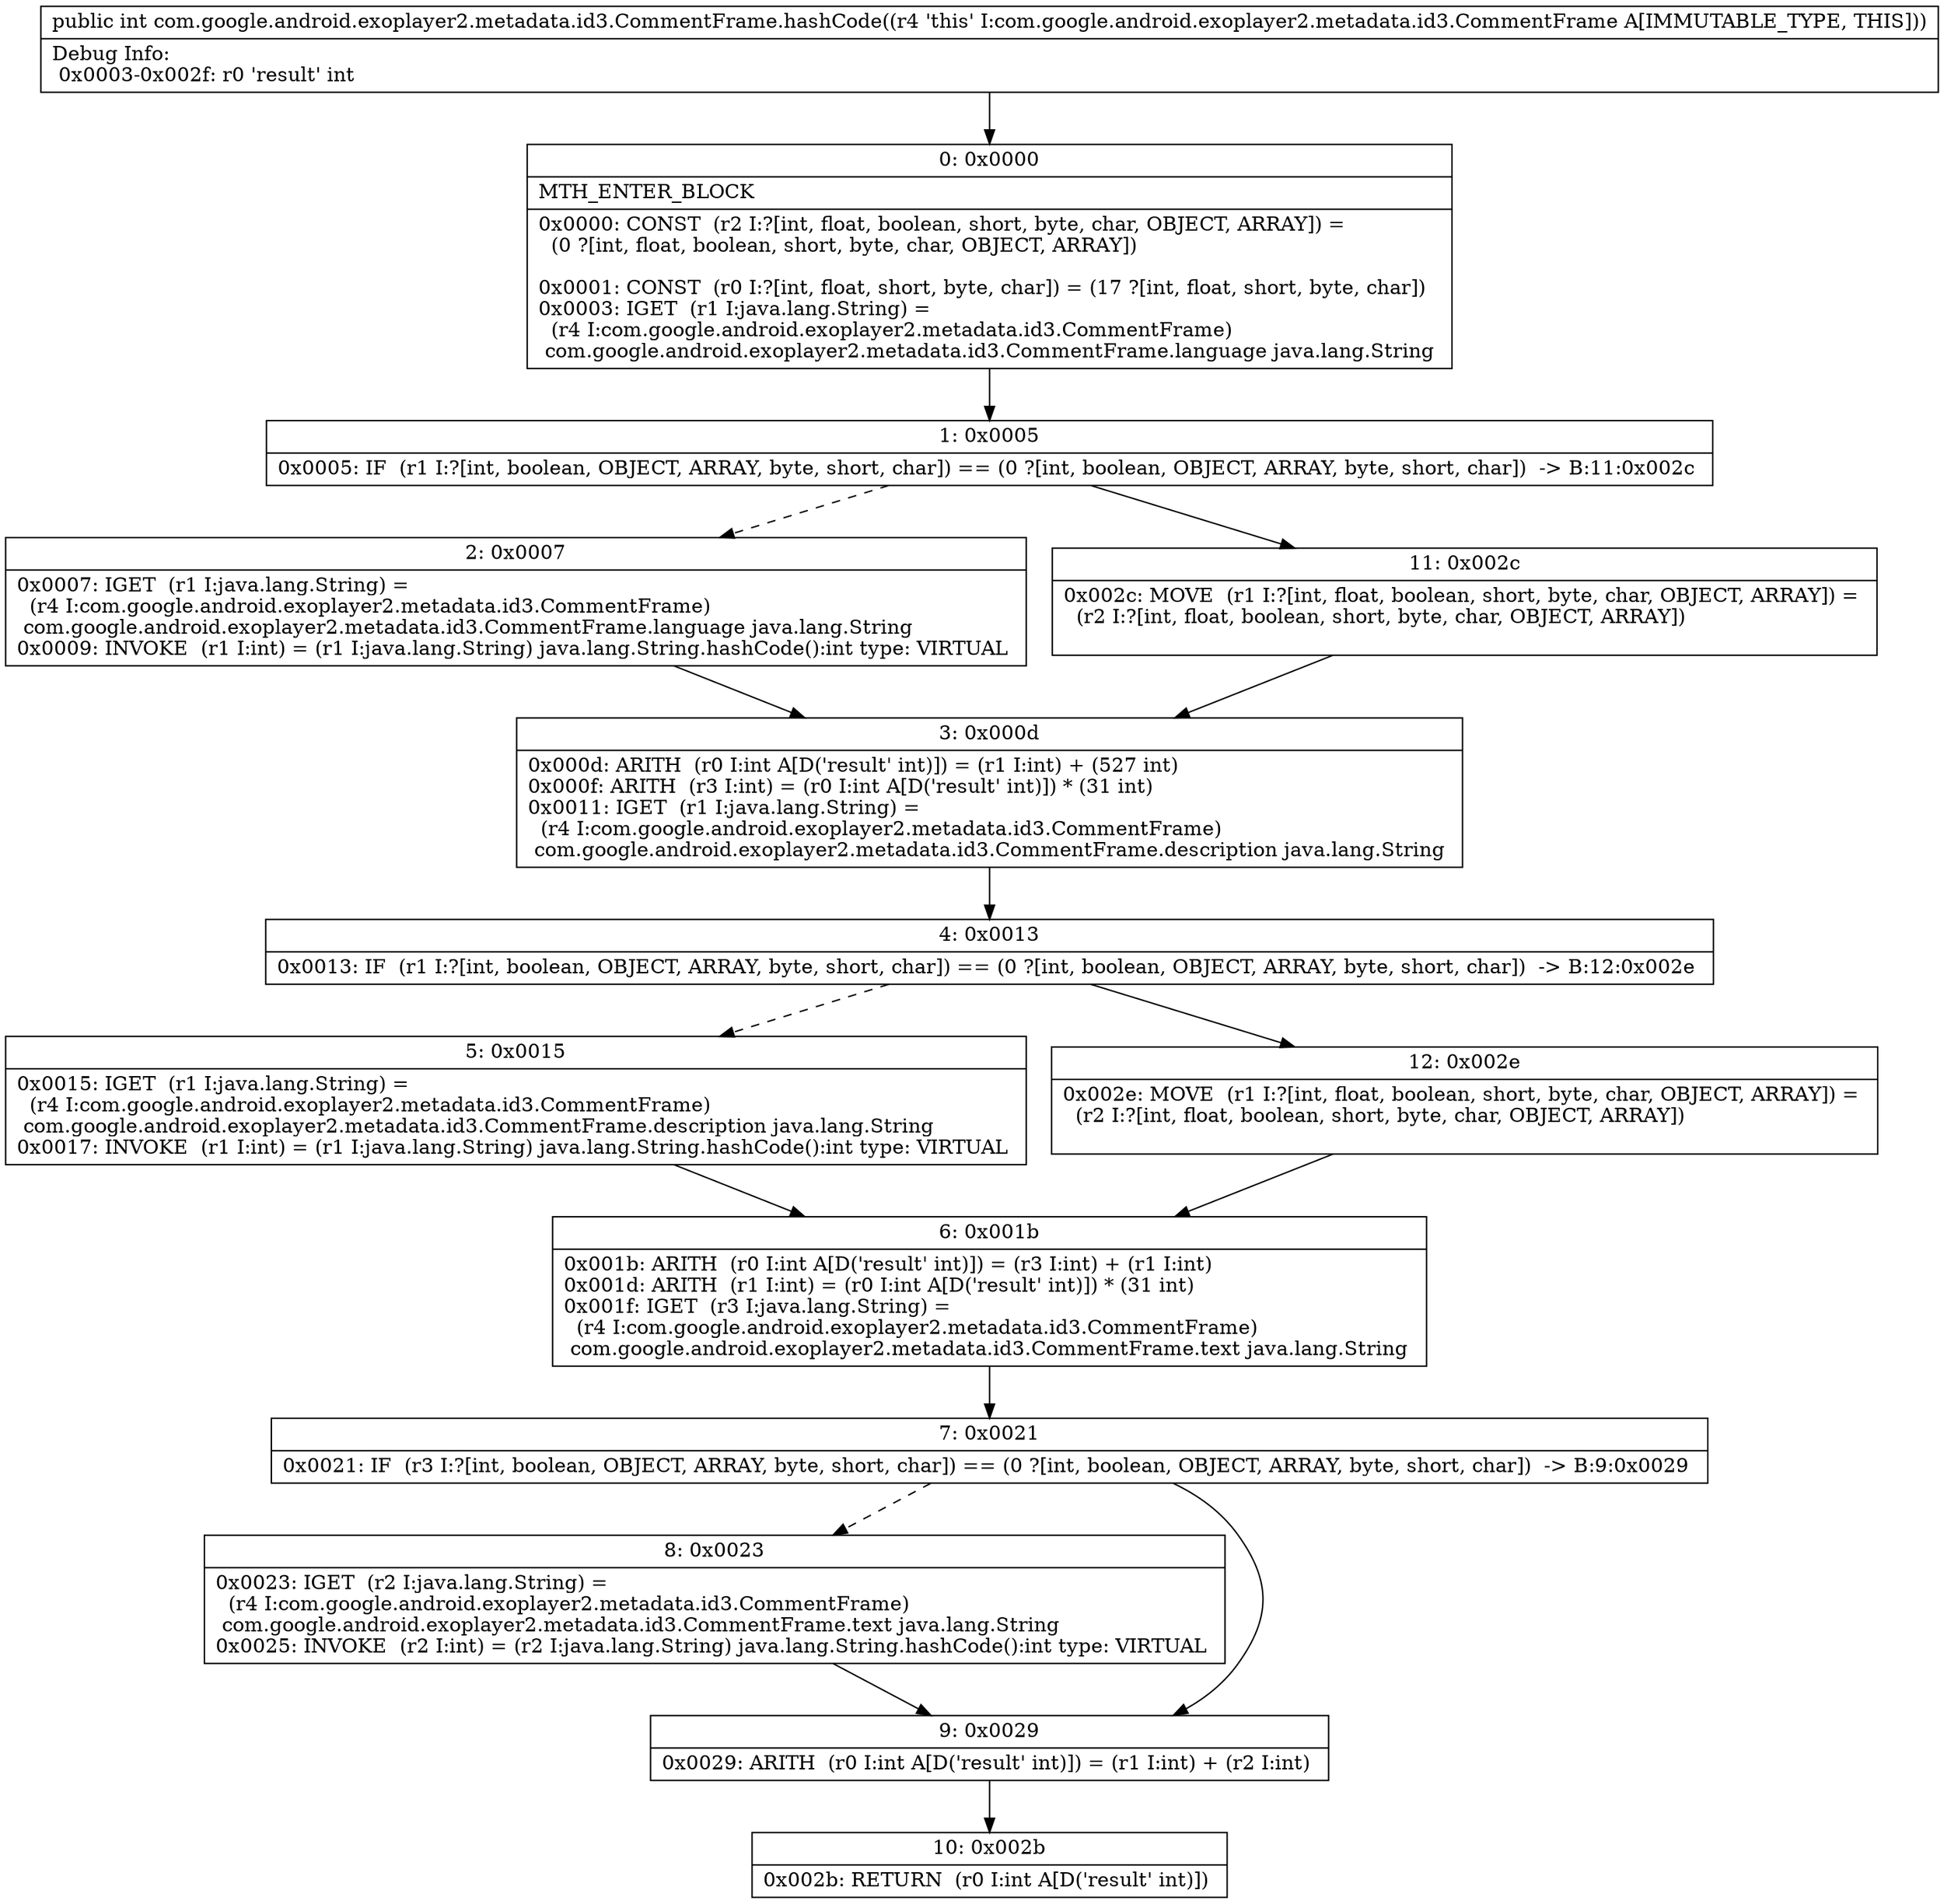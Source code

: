 digraph "CFG forcom.google.android.exoplayer2.metadata.id3.CommentFrame.hashCode()I" {
Node_0 [shape=record,label="{0\:\ 0x0000|MTH_ENTER_BLOCK\l|0x0000: CONST  (r2 I:?[int, float, boolean, short, byte, char, OBJECT, ARRAY]) = \l  (0 ?[int, float, boolean, short, byte, char, OBJECT, ARRAY])\l \l0x0001: CONST  (r0 I:?[int, float, short, byte, char]) = (17 ?[int, float, short, byte, char]) \l0x0003: IGET  (r1 I:java.lang.String) = \l  (r4 I:com.google.android.exoplayer2.metadata.id3.CommentFrame)\l com.google.android.exoplayer2.metadata.id3.CommentFrame.language java.lang.String \l}"];
Node_1 [shape=record,label="{1\:\ 0x0005|0x0005: IF  (r1 I:?[int, boolean, OBJECT, ARRAY, byte, short, char]) == (0 ?[int, boolean, OBJECT, ARRAY, byte, short, char])  \-\> B:11:0x002c \l}"];
Node_2 [shape=record,label="{2\:\ 0x0007|0x0007: IGET  (r1 I:java.lang.String) = \l  (r4 I:com.google.android.exoplayer2.metadata.id3.CommentFrame)\l com.google.android.exoplayer2.metadata.id3.CommentFrame.language java.lang.String \l0x0009: INVOKE  (r1 I:int) = (r1 I:java.lang.String) java.lang.String.hashCode():int type: VIRTUAL \l}"];
Node_3 [shape=record,label="{3\:\ 0x000d|0x000d: ARITH  (r0 I:int A[D('result' int)]) = (r1 I:int) + (527 int) \l0x000f: ARITH  (r3 I:int) = (r0 I:int A[D('result' int)]) * (31 int) \l0x0011: IGET  (r1 I:java.lang.String) = \l  (r4 I:com.google.android.exoplayer2.metadata.id3.CommentFrame)\l com.google.android.exoplayer2.metadata.id3.CommentFrame.description java.lang.String \l}"];
Node_4 [shape=record,label="{4\:\ 0x0013|0x0013: IF  (r1 I:?[int, boolean, OBJECT, ARRAY, byte, short, char]) == (0 ?[int, boolean, OBJECT, ARRAY, byte, short, char])  \-\> B:12:0x002e \l}"];
Node_5 [shape=record,label="{5\:\ 0x0015|0x0015: IGET  (r1 I:java.lang.String) = \l  (r4 I:com.google.android.exoplayer2.metadata.id3.CommentFrame)\l com.google.android.exoplayer2.metadata.id3.CommentFrame.description java.lang.String \l0x0017: INVOKE  (r1 I:int) = (r1 I:java.lang.String) java.lang.String.hashCode():int type: VIRTUAL \l}"];
Node_6 [shape=record,label="{6\:\ 0x001b|0x001b: ARITH  (r0 I:int A[D('result' int)]) = (r3 I:int) + (r1 I:int) \l0x001d: ARITH  (r1 I:int) = (r0 I:int A[D('result' int)]) * (31 int) \l0x001f: IGET  (r3 I:java.lang.String) = \l  (r4 I:com.google.android.exoplayer2.metadata.id3.CommentFrame)\l com.google.android.exoplayer2.metadata.id3.CommentFrame.text java.lang.String \l}"];
Node_7 [shape=record,label="{7\:\ 0x0021|0x0021: IF  (r3 I:?[int, boolean, OBJECT, ARRAY, byte, short, char]) == (0 ?[int, boolean, OBJECT, ARRAY, byte, short, char])  \-\> B:9:0x0029 \l}"];
Node_8 [shape=record,label="{8\:\ 0x0023|0x0023: IGET  (r2 I:java.lang.String) = \l  (r4 I:com.google.android.exoplayer2.metadata.id3.CommentFrame)\l com.google.android.exoplayer2.metadata.id3.CommentFrame.text java.lang.String \l0x0025: INVOKE  (r2 I:int) = (r2 I:java.lang.String) java.lang.String.hashCode():int type: VIRTUAL \l}"];
Node_9 [shape=record,label="{9\:\ 0x0029|0x0029: ARITH  (r0 I:int A[D('result' int)]) = (r1 I:int) + (r2 I:int) \l}"];
Node_10 [shape=record,label="{10\:\ 0x002b|0x002b: RETURN  (r0 I:int A[D('result' int)]) \l}"];
Node_11 [shape=record,label="{11\:\ 0x002c|0x002c: MOVE  (r1 I:?[int, float, boolean, short, byte, char, OBJECT, ARRAY]) = \l  (r2 I:?[int, float, boolean, short, byte, char, OBJECT, ARRAY])\l \l}"];
Node_12 [shape=record,label="{12\:\ 0x002e|0x002e: MOVE  (r1 I:?[int, float, boolean, short, byte, char, OBJECT, ARRAY]) = \l  (r2 I:?[int, float, boolean, short, byte, char, OBJECT, ARRAY])\l \l}"];
MethodNode[shape=record,label="{public int com.google.android.exoplayer2.metadata.id3.CommentFrame.hashCode((r4 'this' I:com.google.android.exoplayer2.metadata.id3.CommentFrame A[IMMUTABLE_TYPE, THIS]))  | Debug Info:\l  0x0003\-0x002f: r0 'result' int\l}"];
MethodNode -> Node_0;
Node_0 -> Node_1;
Node_1 -> Node_2[style=dashed];
Node_1 -> Node_11;
Node_2 -> Node_3;
Node_3 -> Node_4;
Node_4 -> Node_5[style=dashed];
Node_4 -> Node_12;
Node_5 -> Node_6;
Node_6 -> Node_7;
Node_7 -> Node_8[style=dashed];
Node_7 -> Node_9;
Node_8 -> Node_9;
Node_9 -> Node_10;
Node_11 -> Node_3;
Node_12 -> Node_6;
}

